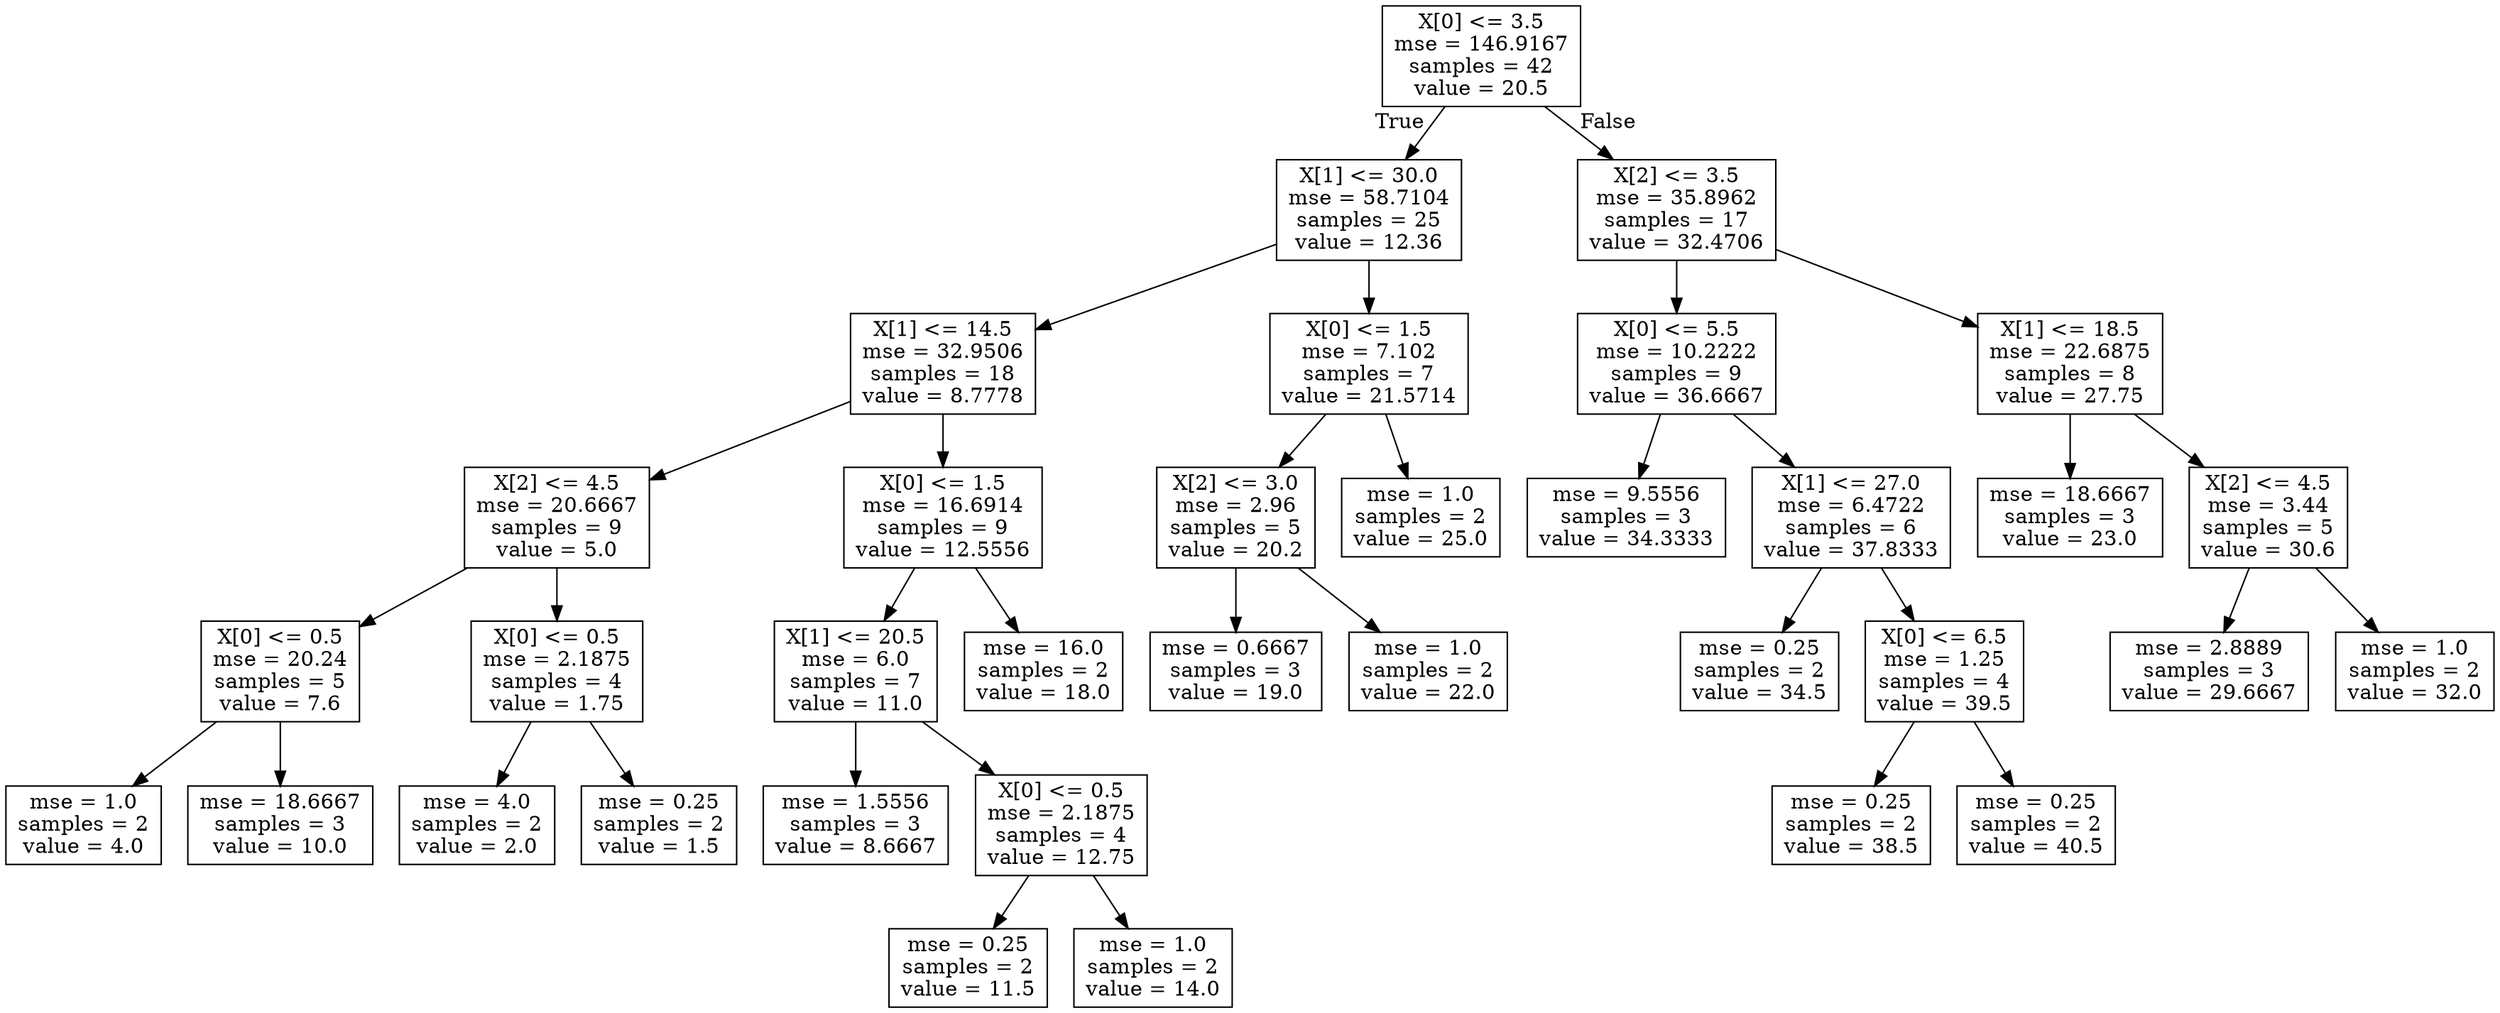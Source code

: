 digraph Tree {
node [shape=box] ;
0 [label="X[0] <= 3.5\nmse = 146.9167\nsamples = 42\nvalue = 20.5"] ;
1 [label="X[1] <= 30.0\nmse = 58.7104\nsamples = 25\nvalue = 12.36"] ;
0 -> 1 [labeldistance=2.5, labelangle=45, headlabel="True"] ;
2 [label="X[1] <= 14.5\nmse = 32.9506\nsamples = 18\nvalue = 8.7778"] ;
1 -> 2 ;
3 [label="X[2] <= 4.5\nmse = 20.6667\nsamples = 9\nvalue = 5.0"] ;
2 -> 3 ;
4 [label="X[0] <= 0.5\nmse = 20.24\nsamples = 5\nvalue = 7.6"] ;
3 -> 4 ;
5 [label="mse = 1.0\nsamples = 2\nvalue = 4.0"] ;
4 -> 5 ;
6 [label="mse = 18.6667\nsamples = 3\nvalue = 10.0"] ;
4 -> 6 ;
7 [label="X[0] <= 0.5\nmse = 2.1875\nsamples = 4\nvalue = 1.75"] ;
3 -> 7 ;
8 [label="mse = 4.0\nsamples = 2\nvalue = 2.0"] ;
7 -> 8 ;
9 [label="mse = 0.25\nsamples = 2\nvalue = 1.5"] ;
7 -> 9 ;
10 [label="X[0] <= 1.5\nmse = 16.6914\nsamples = 9\nvalue = 12.5556"] ;
2 -> 10 ;
11 [label="X[1] <= 20.5\nmse = 6.0\nsamples = 7\nvalue = 11.0"] ;
10 -> 11 ;
12 [label="mse = 1.5556\nsamples = 3\nvalue = 8.6667"] ;
11 -> 12 ;
13 [label="X[0] <= 0.5\nmse = 2.1875\nsamples = 4\nvalue = 12.75"] ;
11 -> 13 ;
14 [label="mse = 0.25\nsamples = 2\nvalue = 11.5"] ;
13 -> 14 ;
15 [label="mse = 1.0\nsamples = 2\nvalue = 14.0"] ;
13 -> 15 ;
16 [label="mse = 16.0\nsamples = 2\nvalue = 18.0"] ;
10 -> 16 ;
17 [label="X[0] <= 1.5\nmse = 7.102\nsamples = 7\nvalue = 21.5714"] ;
1 -> 17 ;
18 [label="X[2] <= 3.0\nmse = 2.96\nsamples = 5\nvalue = 20.2"] ;
17 -> 18 ;
19 [label="mse = 0.6667\nsamples = 3\nvalue = 19.0"] ;
18 -> 19 ;
20 [label="mse = 1.0\nsamples = 2\nvalue = 22.0"] ;
18 -> 20 ;
21 [label="mse = 1.0\nsamples = 2\nvalue = 25.0"] ;
17 -> 21 ;
22 [label="X[2] <= 3.5\nmse = 35.8962\nsamples = 17\nvalue = 32.4706"] ;
0 -> 22 [labeldistance=2.5, labelangle=-45, headlabel="False"] ;
23 [label="X[0] <= 5.5\nmse = 10.2222\nsamples = 9\nvalue = 36.6667"] ;
22 -> 23 ;
24 [label="mse = 9.5556\nsamples = 3\nvalue = 34.3333"] ;
23 -> 24 ;
25 [label="X[1] <= 27.0\nmse = 6.4722\nsamples = 6\nvalue = 37.8333"] ;
23 -> 25 ;
26 [label="mse = 0.25\nsamples = 2\nvalue = 34.5"] ;
25 -> 26 ;
27 [label="X[0] <= 6.5\nmse = 1.25\nsamples = 4\nvalue = 39.5"] ;
25 -> 27 ;
28 [label="mse = 0.25\nsamples = 2\nvalue = 38.5"] ;
27 -> 28 ;
29 [label="mse = 0.25\nsamples = 2\nvalue = 40.5"] ;
27 -> 29 ;
30 [label="X[1] <= 18.5\nmse = 22.6875\nsamples = 8\nvalue = 27.75"] ;
22 -> 30 ;
31 [label="mse = 18.6667\nsamples = 3\nvalue = 23.0"] ;
30 -> 31 ;
32 [label="X[2] <= 4.5\nmse = 3.44\nsamples = 5\nvalue = 30.6"] ;
30 -> 32 ;
33 [label="mse = 2.8889\nsamples = 3\nvalue = 29.6667"] ;
32 -> 33 ;
34 [label="mse = 1.0\nsamples = 2\nvalue = 32.0"] ;
32 -> 34 ;
}